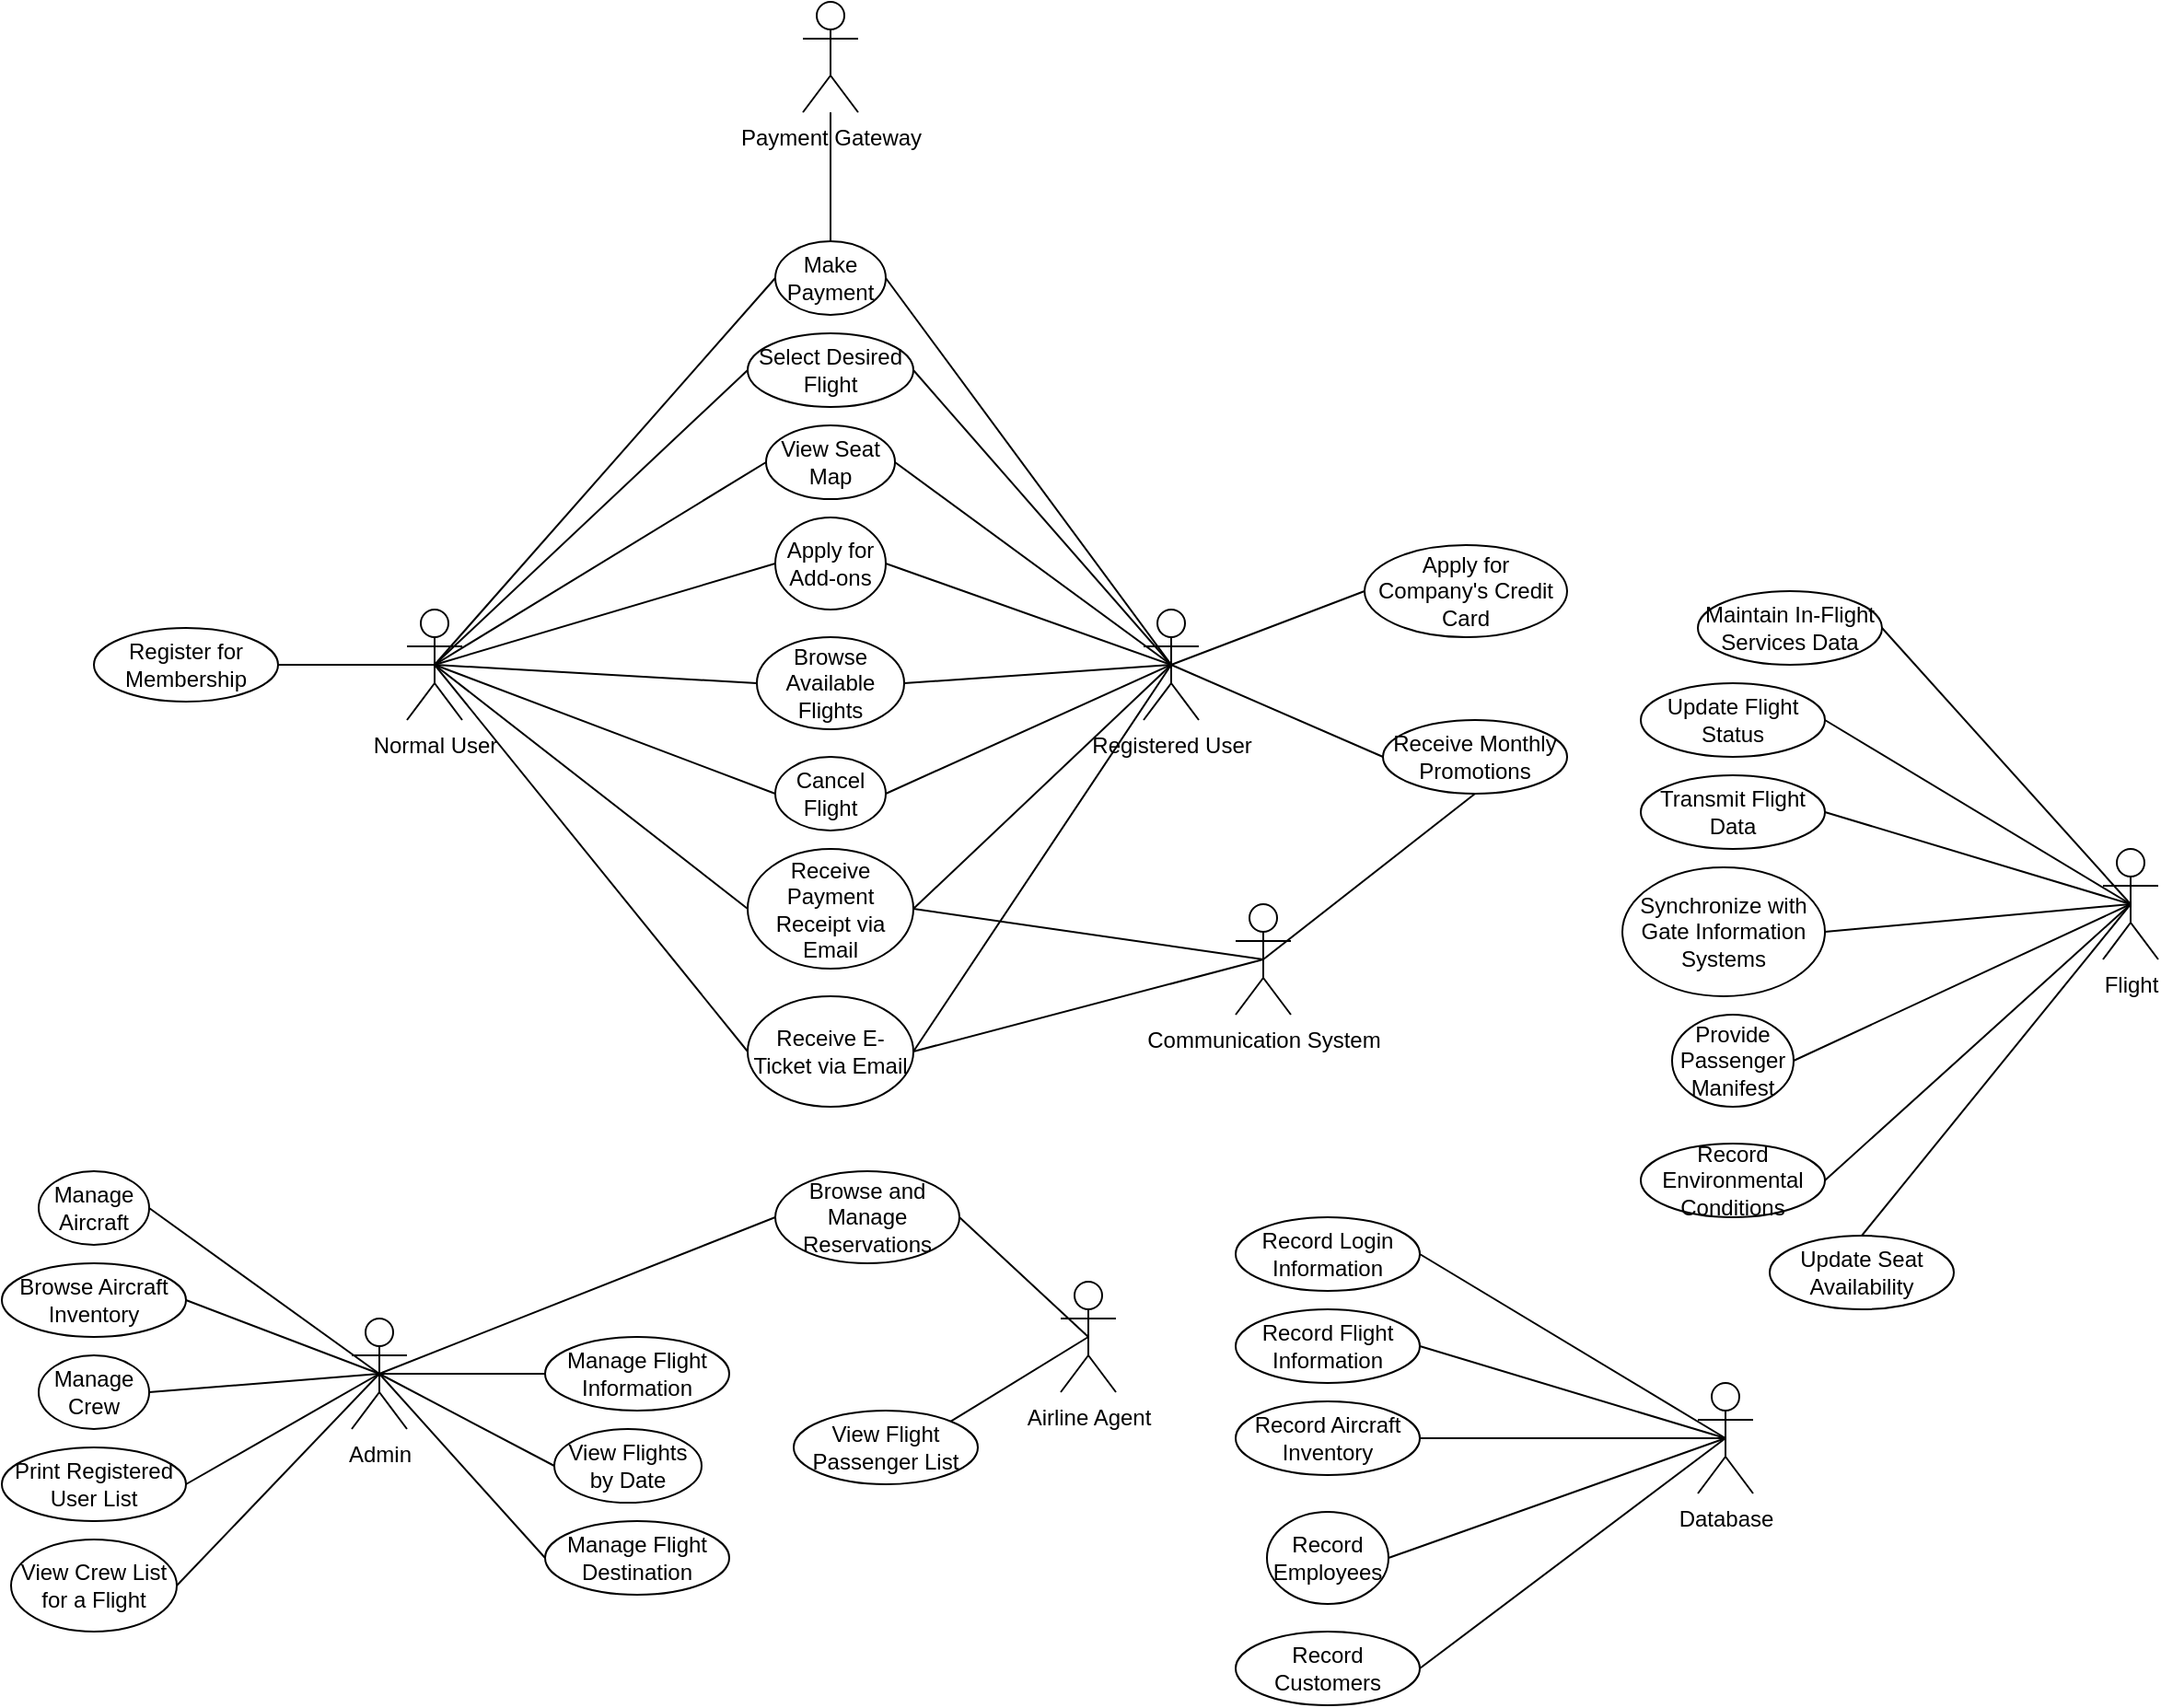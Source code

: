 <mxfile version="22.1.0" type="device">
  <diagram name="Page-1" id="Y_a3e1RW2WTCn04WYOqY">
    <mxGraphModel dx="1256" dy="1640" grid="1" gridSize="10" guides="1" tooltips="1" connect="1" arrows="1" fold="1" page="1" pageScale="1" pageWidth="850" pageHeight="1100" math="0" shadow="0">
      <root>
        <mxCell id="0" />
        <mxCell id="1" parent="0" />
        <mxCell id="APUFKpAU-Lye8vOHfHQG-1" value="Registered User" style="shape=umlActor;verticalLabelPosition=bottom;verticalAlign=top;html=1;outlineConnect=0;" parent="1" vertex="1">
          <mxGeometry x="660" y="180" width="30" height="60" as="geometry" />
        </mxCell>
        <mxCell id="APUFKpAU-Lye8vOHfHQG-5" value="Admin" style="shape=umlActor;verticalLabelPosition=bottom;verticalAlign=top;html=1;outlineConnect=0;" parent="1" vertex="1">
          <mxGeometry x="230" y="565" width="30" height="60" as="geometry" />
        </mxCell>
        <mxCell id="APUFKpAU-Lye8vOHfHQG-69" style="edgeStyle=orthogonalEdgeStyle;rounded=0;orthogonalLoop=1;jettySize=auto;html=1;entryX=0.5;entryY=0;entryDx=0;entryDy=0;endArrow=none;endFill=0;" parent="1" source="APUFKpAU-Lye8vOHfHQG-7" target="APUFKpAU-Lye8vOHfHQG-20" edge="1">
          <mxGeometry relative="1" as="geometry" />
        </mxCell>
        <mxCell id="APUFKpAU-Lye8vOHfHQG-7" value="Payment Gateway" style="shape=umlActor;verticalLabelPosition=bottom;verticalAlign=top;html=1;outlineConnect=0;" parent="1" vertex="1">
          <mxGeometry x="475" y="-150" width="30" height="60" as="geometry" />
        </mxCell>
        <mxCell id="APUFKpAU-Lye8vOHfHQG-9" value="Normal User" style="shape=umlActor;verticalLabelPosition=bottom;verticalAlign=top;html=1;outlineConnect=0;" parent="1" vertex="1">
          <mxGeometry x="260" y="180" width="30" height="60" as="geometry" />
        </mxCell>
        <mxCell id="APUFKpAU-Lye8vOHfHQG-10" value="Airline Agent" style="shape=umlActor;verticalLabelPosition=bottom;verticalAlign=top;html=1;outlineConnect=0;" parent="1" vertex="1">
          <mxGeometry x="615" y="545" width="30" height="60" as="geometry" />
        </mxCell>
        <mxCell id="APUFKpAU-Lye8vOHfHQG-11" value="Communication System" style="shape=umlActor;verticalLabelPosition=bottom;verticalAlign=top;html=1;outlineConnect=0;" parent="1" vertex="1">
          <mxGeometry x="710" y="340" width="30" height="60" as="geometry" />
        </mxCell>
        <mxCell id="APUFKpAU-Lye8vOHfHQG-13" value="Database" style="shape=umlActor;verticalLabelPosition=bottom;verticalAlign=top;html=1;outlineConnect=0;" parent="1" vertex="1">
          <mxGeometry x="961" y="600" width="30" height="60" as="geometry" />
        </mxCell>
        <mxCell id="APUFKpAU-Lye8vOHfHQG-15" value="Browse Available Flights" style="ellipse;whiteSpace=wrap;html=1;" parent="1" vertex="1">
          <mxGeometry x="450" y="195" width="80" height="50" as="geometry" />
        </mxCell>
        <mxCell id="APUFKpAU-Lye8vOHfHQG-16" value="Select Desired Flight" style="ellipse;whiteSpace=wrap;html=1;" parent="1" vertex="1">
          <mxGeometry x="445" y="30" width="90" height="40" as="geometry" />
        </mxCell>
        <mxCell id="APUFKpAU-Lye8vOHfHQG-17" value="View Seat Map" style="ellipse;whiteSpace=wrap;html=1;" parent="1" vertex="1">
          <mxGeometry x="455" y="80" width="70" height="40" as="geometry" />
        </mxCell>
        <mxCell id="APUFKpAU-Lye8vOHfHQG-20" value="Make Payment" style="ellipse;whiteSpace=wrap;html=1;" parent="1" vertex="1">
          <mxGeometry x="460" y="-20" width="60" height="40" as="geometry" />
        </mxCell>
        <mxCell id="APUFKpAU-Lye8vOHfHQG-21" value="Receive Payment Receipt via Email" style="ellipse;whiteSpace=wrap;html=1;" parent="1" vertex="1">
          <mxGeometry x="445" y="310" width="90" height="65" as="geometry" />
        </mxCell>
        <mxCell id="APUFKpAU-Lye8vOHfHQG-22" value="Receive E-Ticket via Email" style="ellipse;whiteSpace=wrap;html=1;" parent="1" vertex="1">
          <mxGeometry x="445" y="390" width="90" height="60" as="geometry" />
        </mxCell>
        <mxCell id="APUFKpAU-Lye8vOHfHQG-23" value="Cancel Flight" style="ellipse;whiteSpace=wrap;html=1;" parent="1" vertex="1">
          <mxGeometry x="460" y="260" width="60" height="40" as="geometry" />
        </mxCell>
        <mxCell id="APUFKpAU-Lye8vOHfHQG-24" value="Apply for Company&#39;s Credit Card" style="ellipse;whiteSpace=wrap;html=1;fontStyle=0" parent="1" vertex="1">
          <mxGeometry x="780" y="145" width="110" height="50" as="geometry" />
        </mxCell>
        <mxCell id="APUFKpAU-Lye8vOHfHQG-25" value="Receive Monthly Promotions" style="ellipse;whiteSpace=wrap;html=1;fontStyle=0" parent="1" vertex="1">
          <mxGeometry x="790" y="240" width="100" height="40" as="geometry" />
        </mxCell>
        <mxCell id="APUFKpAU-Lye8vOHfHQG-26" value="Register for Membership" style="ellipse;whiteSpace=wrap;html=1;fontStyle=0" parent="1" vertex="1">
          <mxGeometry x="90" y="190" width="100" height="40" as="geometry" />
        </mxCell>
        <mxCell id="APUFKpAU-Lye8vOHfHQG-73" value="View Flights by Date" style="ellipse;whiteSpace=wrap;html=1;fontStyle=0" parent="1" vertex="1">
          <mxGeometry x="340" y="625" width="80" height="40" as="geometry" />
        </mxCell>
        <mxCell id="APUFKpAU-Lye8vOHfHQG-74" value="View Crew List for a Flight" style="ellipse;whiteSpace=wrap;html=1;fontStyle=0" parent="1" vertex="1">
          <mxGeometry x="45" y="685" width="90" height="50" as="geometry" />
        </mxCell>
        <mxCell id="APUFKpAU-Lye8vOHfHQG-75" value="Manage Flight Information" style="ellipse;whiteSpace=wrap;html=1;fontStyle=0" parent="1" vertex="1">
          <mxGeometry x="335" y="575" width="100" height="40" as="geometry" />
        </mxCell>
        <mxCell id="APUFKpAU-Lye8vOHfHQG-76" value="Browse Aircraft Inventory" style="ellipse;whiteSpace=wrap;html=1;fontStyle=0" parent="1" vertex="1">
          <mxGeometry x="40" y="535" width="100" height="40" as="geometry" />
        </mxCell>
        <mxCell id="APUFKpAU-Lye8vOHfHQG-77" value="Manage Crew" style="ellipse;whiteSpace=wrap;html=1;fontStyle=0" parent="1" vertex="1">
          <mxGeometry x="60" y="585" width="60" height="40" as="geometry" />
        </mxCell>
        <mxCell id="APUFKpAU-Lye8vOHfHQG-78" value="Manage Aircraft" style="ellipse;whiteSpace=wrap;html=1;fontStyle=0" parent="1" vertex="1">
          <mxGeometry x="60" y="485" width="60" height="40" as="geometry" />
        </mxCell>
        <mxCell id="APUFKpAU-Lye8vOHfHQG-79" value="Print Registered User List" style="ellipse;whiteSpace=wrap;html=1;fontStyle=0" parent="1" vertex="1">
          <mxGeometry x="40" y="635" width="100" height="40" as="geometry" />
        </mxCell>
        <mxCell id="APUFKpAU-Lye8vOHfHQG-81" value="Manage Flight Destination" style="ellipse;whiteSpace=wrap;html=1;fontStyle=0" parent="1" vertex="1">
          <mxGeometry x="335" y="675" width="100" height="40" as="geometry" />
        </mxCell>
        <mxCell id="APUFKpAU-Lye8vOHfHQG-92" value="View Flight Passenger List" style="ellipse;whiteSpace=wrap;html=1;fontStyle=0" parent="1" vertex="1">
          <mxGeometry x="470" y="615" width="100" height="40" as="geometry" />
        </mxCell>
        <mxCell id="APUFKpAU-Lye8vOHfHQG-93" value="Browse and Manage Reservations" style="ellipse;whiteSpace=wrap;html=1;fontStyle=0" parent="1" vertex="1">
          <mxGeometry x="460" y="485" width="100" height="50" as="geometry" />
        </mxCell>
        <mxCell id="APUFKpAU-Lye8vOHfHQG-106" value="Record Flight Information" style="ellipse;whiteSpace=wrap;html=1;fontStyle=0" parent="1" vertex="1">
          <mxGeometry x="710" y="560" width="100" height="40" as="geometry" />
        </mxCell>
        <mxCell id="APUFKpAU-Lye8vOHfHQG-107" value="Record Aircraft Inventory" style="ellipse;whiteSpace=wrap;html=1;fontStyle=0" parent="1" vertex="1">
          <mxGeometry x="710" y="610" width="100" height="40" as="geometry" />
        </mxCell>
        <mxCell id="APUFKpAU-Lye8vOHfHQG-108" value="Record Employees" style="ellipse;whiteSpace=wrap;html=1;fontStyle=0" parent="1" vertex="1">
          <mxGeometry x="727" y="670" width="66" height="50" as="geometry" />
        </mxCell>
        <mxCell id="APUFKpAU-Lye8vOHfHQG-109" value="Record Customers" style="ellipse;whiteSpace=wrap;html=1;fontStyle=0" parent="1" vertex="1">
          <mxGeometry x="710" y="735" width="100" height="40" as="geometry" />
        </mxCell>
        <mxCell id="3K-pzqZ8ljhGqKcy_Ll0-1" value="Record Login Information" style="ellipse;whiteSpace=wrap;html=1;fontStyle=0" vertex="1" parent="1">
          <mxGeometry x="710" y="510" width="100" height="40" as="geometry" />
        </mxCell>
        <mxCell id="APUFKpAU-Lye8vOHfHQG-59" value="Apply for Add-ons" style="ellipse;whiteSpace=wrap;html=1;" parent="1" vertex="1">
          <mxGeometry x="460" y="130" width="60" height="50" as="geometry" />
        </mxCell>
        <mxCell id="3K-pzqZ8ljhGqKcy_Ll0-6" value="" style="endArrow=none;html=1;rounded=0;exitX=0.5;exitY=0.5;exitDx=0;exitDy=0;exitPerimeter=0;entryX=0;entryY=0.5;entryDx=0;entryDy=0;" edge="1" parent="1" source="APUFKpAU-Lye8vOHfHQG-9" target="APUFKpAU-Lye8vOHfHQG-20">
          <mxGeometry width="50" height="50" relative="1" as="geometry">
            <mxPoint x="345" y="30" as="sourcePoint" />
            <mxPoint x="395" y="-20" as="targetPoint" />
          </mxGeometry>
        </mxCell>
        <mxCell id="3K-pzqZ8ljhGqKcy_Ll0-7" value="" style="endArrow=none;html=1;rounded=0;exitX=0.5;exitY=0.5;exitDx=0;exitDy=0;exitPerimeter=0;entryX=0;entryY=0.5;entryDx=0;entryDy=0;" edge="1" parent="1" source="APUFKpAU-Lye8vOHfHQG-9" target="APUFKpAU-Lye8vOHfHQG-16">
          <mxGeometry width="50" height="50" relative="1" as="geometry">
            <mxPoint x="353" y="210" as="sourcePoint" />
            <mxPoint x="498" y="179" as="targetPoint" />
          </mxGeometry>
        </mxCell>
        <mxCell id="3K-pzqZ8ljhGqKcy_Ll0-8" value="" style="endArrow=none;html=1;rounded=0;entryX=0;entryY=0.5;entryDx=0;entryDy=0;exitX=0.5;exitY=0.5;exitDx=0;exitDy=0;exitPerimeter=0;" edge="1" parent="1" source="APUFKpAU-Lye8vOHfHQG-9" target="APUFKpAU-Lye8vOHfHQG-17">
          <mxGeometry width="50" height="50" relative="1" as="geometry">
            <mxPoint x="320" y="211" as="sourcePoint" />
            <mxPoint x="480" y="180" as="targetPoint" />
          </mxGeometry>
        </mxCell>
        <mxCell id="3K-pzqZ8ljhGqKcy_Ll0-9" value="" style="endArrow=none;html=1;rounded=0;entryX=0;entryY=0.5;entryDx=0;entryDy=0;exitX=0.5;exitY=0.5;exitDx=0;exitDy=0;exitPerimeter=0;" edge="1" parent="1" source="APUFKpAU-Lye8vOHfHQG-9" target="APUFKpAU-Lye8vOHfHQG-59">
          <mxGeometry width="50" height="50" relative="1" as="geometry">
            <mxPoint x="320" y="210" as="sourcePoint" />
            <mxPoint x="475" y="189" as="targetPoint" />
          </mxGeometry>
        </mxCell>
        <mxCell id="3K-pzqZ8ljhGqKcy_Ll0-10" value="" style="endArrow=none;html=1;rounded=0;exitX=0.5;exitY=0.5;exitDx=0;exitDy=0;exitPerimeter=0;entryX=0;entryY=0.5;entryDx=0;entryDy=0;" edge="1" parent="1" source="APUFKpAU-Lye8vOHfHQG-9" target="APUFKpAU-Lye8vOHfHQG-15">
          <mxGeometry width="50" height="50" relative="1" as="geometry">
            <mxPoint x="340" y="220" as="sourcePoint" />
            <mxPoint x="485" y="189" as="targetPoint" />
          </mxGeometry>
        </mxCell>
        <mxCell id="3K-pzqZ8ljhGqKcy_Ll0-11" value="" style="endArrow=none;html=1;rounded=0;exitX=0.5;exitY=0.5;exitDx=0;exitDy=0;exitPerimeter=0;entryX=0;entryY=0.5;entryDx=0;entryDy=0;" edge="1" parent="1" source="APUFKpAU-Lye8vOHfHQG-9" target="APUFKpAU-Lye8vOHfHQG-21">
          <mxGeometry width="50" height="50" relative="1" as="geometry">
            <mxPoint x="280" y="321" as="sourcePoint" />
            <mxPoint x="425" y="290" as="targetPoint" />
          </mxGeometry>
        </mxCell>
        <mxCell id="3K-pzqZ8ljhGqKcy_Ll0-12" value="" style="endArrow=none;html=1;rounded=0;exitX=0;exitY=0.5;exitDx=0;exitDy=0;entryX=0.5;entryY=0.5;entryDx=0;entryDy=0;entryPerimeter=0;" edge="1" parent="1" source="APUFKpAU-Lye8vOHfHQG-22" target="APUFKpAU-Lye8vOHfHQG-9">
          <mxGeometry width="50" height="50" relative="1" as="geometry">
            <mxPoint x="290" y="360" as="sourcePoint" />
            <mxPoint x="435" y="329" as="targetPoint" />
          </mxGeometry>
        </mxCell>
        <mxCell id="3K-pzqZ8ljhGqKcy_Ll0-13" value="" style="endArrow=none;html=1;rounded=0;exitX=0.5;exitY=0.5;exitDx=0;exitDy=0;exitPerimeter=0;entryX=0;entryY=0.5;entryDx=0;entryDy=0;" edge="1" parent="1" source="APUFKpAU-Lye8vOHfHQG-9" target="APUFKpAU-Lye8vOHfHQG-23">
          <mxGeometry width="50" height="50" relative="1" as="geometry">
            <mxPoint x="290" y="331" as="sourcePoint" />
            <mxPoint x="435" y="300" as="targetPoint" />
          </mxGeometry>
        </mxCell>
        <mxCell id="3K-pzqZ8ljhGqKcy_Ll0-15" value="" style="endArrow=none;html=1;rounded=0;exitX=1;exitY=0.5;exitDx=0;exitDy=0;entryX=0.5;entryY=0.5;entryDx=0;entryDy=0;entryPerimeter=0;" edge="1" parent="1" source="APUFKpAU-Lye8vOHfHQG-26" target="APUFKpAU-Lye8vOHfHQG-9">
          <mxGeometry width="50" height="50" relative="1" as="geometry">
            <mxPoint x="100" y="341" as="sourcePoint" />
            <mxPoint x="245" y="310" as="targetPoint" />
          </mxGeometry>
        </mxCell>
        <mxCell id="3K-pzqZ8ljhGqKcy_Ll0-16" value="" style="endArrow=none;html=1;rounded=0;exitX=1;exitY=0.5;exitDx=0;exitDy=0;entryX=0.5;entryY=0.5;entryDx=0;entryDy=0;entryPerimeter=0;" edge="1" parent="1" source="APUFKpAU-Lye8vOHfHQG-20" target="APUFKpAU-Lye8vOHfHQG-1">
          <mxGeometry width="50" height="50" relative="1" as="geometry">
            <mxPoint x="679" y="5.5" as="sourcePoint" />
            <mxPoint x="824" y="-25.5" as="targetPoint" />
          </mxGeometry>
        </mxCell>
        <mxCell id="3K-pzqZ8ljhGqKcy_Ll0-17" value="" style="endArrow=none;html=1;rounded=0;exitX=1;exitY=0.5;exitDx=0;exitDy=0;entryX=0.5;entryY=0.5;entryDx=0;entryDy=0;entryPerimeter=0;" edge="1" parent="1" source="APUFKpAU-Lye8vOHfHQG-16" target="APUFKpAU-Lye8vOHfHQG-1">
          <mxGeometry width="50" height="50" relative="1" as="geometry">
            <mxPoint x="320" y="361" as="sourcePoint" />
            <mxPoint x="465" y="330" as="targetPoint" />
          </mxGeometry>
        </mxCell>
        <mxCell id="3K-pzqZ8ljhGqKcy_Ll0-18" value="" style="endArrow=none;html=1;rounded=0;exitX=1;exitY=0.5;exitDx=0;exitDy=0;entryX=0.5;entryY=0.5;entryDx=0;entryDy=0;entryPerimeter=0;" edge="1" parent="1" source="APUFKpAU-Lye8vOHfHQG-17" target="APUFKpAU-Lye8vOHfHQG-1">
          <mxGeometry width="50" height="50" relative="1" as="geometry">
            <mxPoint x="330" y="371" as="sourcePoint" />
            <mxPoint x="475" y="340" as="targetPoint" />
          </mxGeometry>
        </mxCell>
        <mxCell id="3K-pzqZ8ljhGqKcy_Ll0-19" value="" style="endArrow=none;html=1;rounded=0;exitX=1;exitY=0.5;exitDx=0;exitDy=0;entryX=0.5;entryY=0.5;entryDx=0;entryDy=0;entryPerimeter=0;" edge="1" parent="1" source="APUFKpAU-Lye8vOHfHQG-59" target="APUFKpAU-Lye8vOHfHQG-1">
          <mxGeometry width="50" height="50" relative="1" as="geometry">
            <mxPoint x="340" y="381" as="sourcePoint" />
            <mxPoint x="485" y="350" as="targetPoint" />
          </mxGeometry>
        </mxCell>
        <mxCell id="3K-pzqZ8ljhGqKcy_Ll0-20" value="" style="endArrow=none;html=1;rounded=0;exitX=1;exitY=0.5;exitDx=0;exitDy=0;entryX=0.5;entryY=0.5;entryDx=0;entryDy=0;entryPerimeter=0;" edge="1" parent="1" source="APUFKpAU-Lye8vOHfHQG-15" target="APUFKpAU-Lye8vOHfHQG-1">
          <mxGeometry width="50" height="50" relative="1" as="geometry">
            <mxPoint x="350" y="391" as="sourcePoint" />
            <mxPoint x="495" y="360" as="targetPoint" />
          </mxGeometry>
        </mxCell>
        <mxCell id="3K-pzqZ8ljhGqKcy_Ll0-21" value="" style="endArrow=none;html=1;rounded=0;exitX=1;exitY=0.5;exitDx=0;exitDy=0;entryX=0.5;entryY=0.5;entryDx=0;entryDy=0;entryPerimeter=0;" edge="1" parent="1" source="APUFKpAU-Lye8vOHfHQG-22" target="APUFKpAU-Lye8vOHfHQG-1">
          <mxGeometry width="50" height="50" relative="1" as="geometry">
            <mxPoint x="360" y="401" as="sourcePoint" />
            <mxPoint x="505" y="370" as="targetPoint" />
          </mxGeometry>
        </mxCell>
        <mxCell id="3K-pzqZ8ljhGqKcy_Ll0-22" value="" style="endArrow=none;html=1;rounded=0;exitX=1;exitY=0.5;exitDx=0;exitDy=0;entryX=0.5;entryY=0.5;entryDx=0;entryDy=0;entryPerimeter=0;" edge="1" parent="1" source="APUFKpAU-Lye8vOHfHQG-21" target="APUFKpAU-Lye8vOHfHQG-1">
          <mxGeometry width="50" height="50" relative="1" as="geometry">
            <mxPoint x="370" y="411" as="sourcePoint" />
            <mxPoint x="515" y="380" as="targetPoint" />
          </mxGeometry>
        </mxCell>
        <mxCell id="3K-pzqZ8ljhGqKcy_Ll0-23" value="" style="endArrow=none;html=1;rounded=0;exitX=1;exitY=0.5;exitDx=0;exitDy=0;entryX=0.5;entryY=0.5;entryDx=0;entryDy=0;entryPerimeter=0;" edge="1" parent="1" source="APUFKpAU-Lye8vOHfHQG-23" target="APUFKpAU-Lye8vOHfHQG-1">
          <mxGeometry width="50" height="50" relative="1" as="geometry">
            <mxPoint x="380" y="421" as="sourcePoint" />
            <mxPoint x="525" y="390" as="targetPoint" />
          </mxGeometry>
        </mxCell>
        <mxCell id="3K-pzqZ8ljhGqKcy_Ll0-24" value="" style="endArrow=none;html=1;rounded=0;exitX=0;exitY=0.5;exitDx=0;exitDy=0;entryX=0.5;entryY=0.5;entryDx=0;entryDy=0;entryPerimeter=0;" edge="1" parent="1" source="APUFKpAU-Lye8vOHfHQG-24" target="APUFKpAU-Lye8vOHfHQG-1">
          <mxGeometry width="50" height="50" relative="1" as="geometry">
            <mxPoint x="390" y="431" as="sourcePoint" />
            <mxPoint x="535" y="400" as="targetPoint" />
          </mxGeometry>
        </mxCell>
        <mxCell id="3K-pzqZ8ljhGqKcy_Ll0-25" value="" style="endArrow=none;html=1;rounded=0;exitX=0;exitY=0.5;exitDx=0;exitDy=0;entryX=0.5;entryY=0.5;entryDx=0;entryDy=0;entryPerimeter=0;" edge="1" parent="1" source="APUFKpAU-Lye8vOHfHQG-25" target="APUFKpAU-Lye8vOHfHQG-1">
          <mxGeometry width="50" height="50" relative="1" as="geometry">
            <mxPoint x="400" y="441" as="sourcePoint" />
            <mxPoint x="545" y="410" as="targetPoint" />
          </mxGeometry>
        </mxCell>
        <mxCell id="3K-pzqZ8ljhGqKcy_Ll0-26" value="" style="endArrow=none;html=1;rounded=0;exitX=0.5;exitY=0.5;exitDx=0;exitDy=0;exitPerimeter=0;entryX=1;entryY=0.5;entryDx=0;entryDy=0;" edge="1" parent="1" source="APUFKpAU-Lye8vOHfHQG-11" target="APUFKpAU-Lye8vOHfHQG-21">
          <mxGeometry width="50" height="50" relative="1" as="geometry">
            <mxPoint x="410" y="451" as="sourcePoint" />
            <mxPoint x="555" y="420" as="targetPoint" />
          </mxGeometry>
        </mxCell>
        <mxCell id="3K-pzqZ8ljhGqKcy_Ll0-27" value="" style="endArrow=none;html=1;rounded=0;exitX=0.5;exitY=0.5;exitDx=0;exitDy=0;exitPerimeter=0;entryX=1;entryY=0.5;entryDx=0;entryDy=0;" edge="1" parent="1" source="APUFKpAU-Lye8vOHfHQG-11" target="APUFKpAU-Lye8vOHfHQG-22">
          <mxGeometry width="50" height="50" relative="1" as="geometry">
            <mxPoint x="420" y="461" as="sourcePoint" />
            <mxPoint x="565" y="430" as="targetPoint" />
          </mxGeometry>
        </mxCell>
        <mxCell id="3K-pzqZ8ljhGqKcy_Ll0-29" value="" style="endArrow=none;html=1;rounded=0;exitX=0.5;exitY=1;exitDx=0;exitDy=0;entryX=0.5;entryY=0.5;entryDx=0;entryDy=0;entryPerimeter=0;" edge="1" parent="1" source="APUFKpAU-Lye8vOHfHQG-25" target="APUFKpAU-Lye8vOHfHQG-11">
          <mxGeometry width="50" height="50" relative="1" as="geometry">
            <mxPoint x="845" y="270" as="sourcePoint" />
            <mxPoint x="590" y="440" as="targetPoint" />
          </mxGeometry>
        </mxCell>
        <mxCell id="3K-pzqZ8ljhGqKcy_Ll0-31" value="" style="endArrow=none;html=1;rounded=0;exitX=0.5;exitY=0.5;exitDx=0;exitDy=0;exitPerimeter=0;entryX=0;entryY=0.5;entryDx=0;entryDy=0;" edge="1" parent="1" source="APUFKpAU-Lye8vOHfHQG-5" target="APUFKpAU-Lye8vOHfHQG-81">
          <mxGeometry width="50" height="50" relative="1" as="geometry">
            <mxPoint x="450" y="356" as="sourcePoint" />
            <mxPoint x="595" y="325" as="targetPoint" />
          </mxGeometry>
        </mxCell>
        <mxCell id="3K-pzqZ8ljhGqKcy_Ll0-33" value="" style="endArrow=none;html=1;rounded=0;exitX=0.5;exitY=0.5;exitDx=0;exitDy=0;exitPerimeter=0;entryX=0;entryY=0.5;entryDx=0;entryDy=0;" edge="1" parent="1" source="APUFKpAU-Lye8vOHfHQG-5" target="APUFKpAU-Lye8vOHfHQG-75">
          <mxGeometry width="50" height="50" relative="1" as="geometry">
            <mxPoint x="470" y="376" as="sourcePoint" />
            <mxPoint x="615" y="345" as="targetPoint" />
          </mxGeometry>
        </mxCell>
        <mxCell id="3K-pzqZ8ljhGqKcy_Ll0-34" value="" style="endArrow=none;html=1;rounded=0;exitX=0.5;exitY=0.5;exitDx=0;exitDy=0;exitPerimeter=0;entryX=0;entryY=0.5;entryDx=0;entryDy=0;" edge="1" parent="1" source="APUFKpAU-Lye8vOHfHQG-5" target="APUFKpAU-Lye8vOHfHQG-73">
          <mxGeometry width="50" height="50" relative="1" as="geometry">
            <mxPoint x="480" y="386" as="sourcePoint" />
            <mxPoint x="625" y="355" as="targetPoint" />
          </mxGeometry>
        </mxCell>
        <mxCell id="3K-pzqZ8ljhGqKcy_Ll0-35" value="" style="endArrow=none;html=1;rounded=0;exitX=1;exitY=0.5;exitDx=0;exitDy=0;entryX=0.5;entryY=0.5;entryDx=0;entryDy=0;entryPerimeter=0;" edge="1" parent="1" source="APUFKpAU-Lye8vOHfHQG-78" target="APUFKpAU-Lye8vOHfHQG-5">
          <mxGeometry width="50" height="50" relative="1" as="geometry">
            <mxPoint x="490" y="396" as="sourcePoint" />
            <mxPoint x="635" y="365" as="targetPoint" />
          </mxGeometry>
        </mxCell>
        <mxCell id="3K-pzqZ8ljhGqKcy_Ll0-36" value="" style="endArrow=none;html=1;rounded=0;exitX=1;exitY=0.5;exitDx=0;exitDy=0;entryX=0.5;entryY=0.5;entryDx=0;entryDy=0;entryPerimeter=0;" edge="1" parent="1" source="APUFKpAU-Lye8vOHfHQG-76" target="APUFKpAU-Lye8vOHfHQG-5">
          <mxGeometry width="50" height="50" relative="1" as="geometry">
            <mxPoint x="500" y="406" as="sourcePoint" />
            <mxPoint x="645" y="375" as="targetPoint" />
          </mxGeometry>
        </mxCell>
        <mxCell id="3K-pzqZ8ljhGqKcy_Ll0-37" value="" style="endArrow=none;html=1;rounded=0;exitX=1;exitY=0.5;exitDx=0;exitDy=0;entryX=0.5;entryY=0.5;entryDx=0;entryDy=0;entryPerimeter=0;" edge="1" parent="1" source="APUFKpAU-Lye8vOHfHQG-77" target="APUFKpAU-Lye8vOHfHQG-5">
          <mxGeometry width="50" height="50" relative="1" as="geometry">
            <mxPoint x="510" y="416" as="sourcePoint" />
            <mxPoint x="655" y="385" as="targetPoint" />
          </mxGeometry>
        </mxCell>
        <mxCell id="3K-pzqZ8ljhGqKcy_Ll0-38" value="" style="endArrow=none;html=1;rounded=0;exitX=1;exitY=0.5;exitDx=0;exitDy=0;entryX=0.5;entryY=0.5;entryDx=0;entryDy=0;entryPerimeter=0;" edge="1" parent="1" source="APUFKpAU-Lye8vOHfHQG-79" target="APUFKpAU-Lye8vOHfHQG-5">
          <mxGeometry width="50" height="50" relative="1" as="geometry">
            <mxPoint x="520" y="426" as="sourcePoint" />
            <mxPoint x="665" y="395" as="targetPoint" />
          </mxGeometry>
        </mxCell>
        <mxCell id="3K-pzqZ8ljhGqKcy_Ll0-39" value="" style="endArrow=none;html=1;rounded=0;entryX=1;entryY=0.5;entryDx=0;entryDy=0;exitX=0.5;exitY=0.5;exitDx=0;exitDy=0;exitPerimeter=0;" edge="1" parent="1" source="APUFKpAU-Lye8vOHfHQG-5" target="APUFKpAU-Lye8vOHfHQG-74">
          <mxGeometry width="50" height="50" relative="1" as="geometry">
            <mxPoint x="360" y="505" as="sourcePoint" />
            <mxPoint x="675" y="405" as="targetPoint" />
          </mxGeometry>
        </mxCell>
        <mxCell id="3K-pzqZ8ljhGqKcy_Ll0-40" value="" style="endArrow=none;html=1;rounded=0;exitX=0.5;exitY=0.5;exitDx=0;exitDy=0;exitPerimeter=0;entryX=0;entryY=0.5;entryDx=0;entryDy=0;" edge="1" parent="1" source="APUFKpAU-Lye8vOHfHQG-5" target="APUFKpAU-Lye8vOHfHQG-93">
          <mxGeometry width="50" height="50" relative="1" as="geometry">
            <mxPoint x="540" y="446" as="sourcePoint" />
            <mxPoint x="685" y="415" as="targetPoint" />
          </mxGeometry>
        </mxCell>
        <mxCell id="3K-pzqZ8ljhGqKcy_Ll0-41" value="" style="endArrow=none;html=1;rounded=0;exitX=1;exitY=0;exitDx=0;exitDy=0;entryX=0.5;entryY=0.5;entryDx=0;entryDy=0;entryPerimeter=0;" edge="1" parent="1" source="APUFKpAU-Lye8vOHfHQG-92" target="APUFKpAU-Lye8vOHfHQG-10">
          <mxGeometry width="50" height="50" relative="1" as="geometry">
            <mxPoint x="550" y="456" as="sourcePoint" />
            <mxPoint x="695" y="425" as="targetPoint" />
          </mxGeometry>
        </mxCell>
        <mxCell id="3K-pzqZ8ljhGqKcy_Ll0-42" value="" style="endArrow=none;html=1;rounded=0;exitX=1;exitY=0.5;exitDx=0;exitDy=0;entryX=0.5;entryY=0.5;entryDx=0;entryDy=0;entryPerimeter=0;" edge="1" parent="1" source="APUFKpAU-Lye8vOHfHQG-93" target="APUFKpAU-Lye8vOHfHQG-10">
          <mxGeometry width="50" height="50" relative="1" as="geometry">
            <mxPoint x="560" y="466" as="sourcePoint" />
            <mxPoint x="705" y="435" as="targetPoint" />
          </mxGeometry>
        </mxCell>
        <mxCell id="3K-pzqZ8ljhGqKcy_Ll0-43" value="" style="endArrow=none;html=1;rounded=0;exitX=0.5;exitY=0.5;exitDx=0;exitDy=0;exitPerimeter=0;entryX=1;entryY=0.5;entryDx=0;entryDy=0;" edge="1" parent="1" source="APUFKpAU-Lye8vOHfHQG-13" target="3K-pzqZ8ljhGqKcy_Ll0-1">
          <mxGeometry width="50" height="50" relative="1" as="geometry">
            <mxPoint x="500" y="621" as="sourcePoint" />
            <mxPoint x="645" y="590" as="targetPoint" />
          </mxGeometry>
        </mxCell>
        <mxCell id="3K-pzqZ8ljhGqKcy_Ll0-44" value="" style="endArrow=none;html=1;rounded=0;exitX=0.5;exitY=0.5;exitDx=0;exitDy=0;exitPerimeter=0;entryX=1;entryY=0.5;entryDx=0;entryDy=0;" edge="1" parent="1" source="APUFKpAU-Lye8vOHfHQG-13" target="APUFKpAU-Lye8vOHfHQG-106">
          <mxGeometry width="50" height="50" relative="1" as="geometry">
            <mxPoint x="510" y="631" as="sourcePoint" />
            <mxPoint x="655" y="600" as="targetPoint" />
          </mxGeometry>
        </mxCell>
        <mxCell id="3K-pzqZ8ljhGqKcy_Ll0-45" value="" style="endArrow=none;html=1;rounded=0;exitX=0.5;exitY=0.5;exitDx=0;exitDy=0;exitPerimeter=0;entryX=1;entryY=0.5;entryDx=0;entryDy=0;" edge="1" parent="1" source="APUFKpAU-Lye8vOHfHQG-13" target="APUFKpAU-Lye8vOHfHQG-107">
          <mxGeometry width="50" height="50" relative="1" as="geometry">
            <mxPoint x="520" y="641" as="sourcePoint" />
            <mxPoint x="665" y="610" as="targetPoint" />
          </mxGeometry>
        </mxCell>
        <mxCell id="3K-pzqZ8ljhGqKcy_Ll0-46" value="" style="endArrow=none;html=1;rounded=0;exitX=1;exitY=0.5;exitDx=0;exitDy=0;entryX=0.5;entryY=0.5;entryDx=0;entryDy=0;entryPerimeter=0;" edge="1" parent="1" source="APUFKpAU-Lye8vOHfHQG-108" target="APUFKpAU-Lye8vOHfHQG-13">
          <mxGeometry width="50" height="50" relative="1" as="geometry">
            <mxPoint x="530" y="651" as="sourcePoint" />
            <mxPoint x="675" y="620" as="targetPoint" />
          </mxGeometry>
        </mxCell>
        <mxCell id="3K-pzqZ8ljhGqKcy_Ll0-47" value="" style="endArrow=none;html=1;rounded=0;exitX=1;exitY=0.5;exitDx=0;exitDy=0;entryX=0.5;entryY=0.5;entryDx=0;entryDy=0;entryPerimeter=0;" edge="1" parent="1" source="APUFKpAU-Lye8vOHfHQG-109" target="APUFKpAU-Lye8vOHfHQG-13">
          <mxGeometry width="50" height="50" relative="1" as="geometry">
            <mxPoint x="540" y="661" as="sourcePoint" />
            <mxPoint x="685" y="630" as="targetPoint" />
          </mxGeometry>
        </mxCell>
        <mxCell id="3K-pzqZ8ljhGqKcy_Ll0-48" value="Flight" style="shape=umlActor;verticalLabelPosition=bottom;verticalAlign=top;html=1;outlineConnect=0;" vertex="1" parent="1">
          <mxGeometry x="1181" y="310" width="30" height="60" as="geometry" />
        </mxCell>
        <mxCell id="3K-pzqZ8ljhGqKcy_Ll0-49" value="Transmit Flight Data" style="ellipse;whiteSpace=wrap;html=1;fontStyle=0" vertex="1" parent="1">
          <mxGeometry x="930" y="270" width="100" height="40" as="geometry" />
        </mxCell>
        <mxCell id="3K-pzqZ8ljhGqKcy_Ll0-50" value="Synchronize with Gate Information Systems" style="ellipse;whiteSpace=wrap;html=1;fontStyle=0" vertex="1" parent="1">
          <mxGeometry x="920" y="320" width="110" height="70" as="geometry" />
        </mxCell>
        <mxCell id="3K-pzqZ8ljhGqKcy_Ll0-51" value="Provide Passenger Manifest" style="ellipse;whiteSpace=wrap;html=1;fontStyle=0" vertex="1" parent="1">
          <mxGeometry x="947" y="400" width="66" height="50" as="geometry" />
        </mxCell>
        <mxCell id="3K-pzqZ8ljhGqKcy_Ll0-52" value="Record Environmental Conditions" style="ellipse;whiteSpace=wrap;html=1;fontStyle=0" vertex="1" parent="1">
          <mxGeometry x="930" y="470" width="100" height="40" as="geometry" />
        </mxCell>
        <mxCell id="3K-pzqZ8ljhGqKcy_Ll0-53" value="Update Flight Status" style="ellipse;whiteSpace=wrap;html=1;fontStyle=0" vertex="1" parent="1">
          <mxGeometry x="930" y="220" width="100" height="40" as="geometry" />
        </mxCell>
        <mxCell id="3K-pzqZ8ljhGqKcy_Ll0-54" value="" style="endArrow=none;html=1;rounded=0;exitX=0.5;exitY=0.5;exitDx=0;exitDy=0;exitPerimeter=0;entryX=1;entryY=0.5;entryDx=0;entryDy=0;" edge="1" parent="1" source="3K-pzqZ8ljhGqKcy_Ll0-48" target="3K-pzqZ8ljhGqKcy_Ll0-53">
          <mxGeometry width="50" height="50" relative="1" as="geometry">
            <mxPoint x="720" y="331" as="sourcePoint" />
            <mxPoint x="865" y="300" as="targetPoint" />
          </mxGeometry>
        </mxCell>
        <mxCell id="3K-pzqZ8ljhGqKcy_Ll0-55" value="" style="endArrow=none;html=1;rounded=0;exitX=0.5;exitY=0.5;exitDx=0;exitDy=0;exitPerimeter=0;entryX=1;entryY=0.5;entryDx=0;entryDy=0;" edge="1" parent="1" source="3K-pzqZ8ljhGqKcy_Ll0-48" target="3K-pzqZ8ljhGqKcy_Ll0-49">
          <mxGeometry width="50" height="50" relative="1" as="geometry">
            <mxPoint x="730" y="341" as="sourcePoint" />
            <mxPoint x="875" y="310" as="targetPoint" />
          </mxGeometry>
        </mxCell>
        <mxCell id="3K-pzqZ8ljhGqKcy_Ll0-56" value="" style="endArrow=none;html=1;rounded=0;exitX=0.5;exitY=0.5;exitDx=0;exitDy=0;exitPerimeter=0;entryX=1;entryY=0.5;entryDx=0;entryDy=0;" edge="1" parent="1" source="3K-pzqZ8ljhGqKcy_Ll0-48" target="3K-pzqZ8ljhGqKcy_Ll0-50">
          <mxGeometry width="50" height="50" relative="1" as="geometry">
            <mxPoint x="740" y="351" as="sourcePoint" />
            <mxPoint x="885" y="320" as="targetPoint" />
          </mxGeometry>
        </mxCell>
        <mxCell id="3K-pzqZ8ljhGqKcy_Ll0-57" value="" style="endArrow=none;html=1;rounded=0;exitX=1;exitY=0.5;exitDx=0;exitDy=0;entryX=0.5;entryY=0.5;entryDx=0;entryDy=0;entryPerimeter=0;" edge="1" parent="1" source="3K-pzqZ8ljhGqKcy_Ll0-51" target="3K-pzqZ8ljhGqKcy_Ll0-48">
          <mxGeometry width="50" height="50" relative="1" as="geometry">
            <mxPoint x="750" y="361" as="sourcePoint" />
            <mxPoint x="895" y="330" as="targetPoint" />
          </mxGeometry>
        </mxCell>
        <mxCell id="3K-pzqZ8ljhGqKcy_Ll0-58" value="" style="endArrow=none;html=1;rounded=0;exitX=1;exitY=0.5;exitDx=0;exitDy=0;entryX=0.5;entryY=0.5;entryDx=0;entryDy=0;entryPerimeter=0;" edge="1" parent="1" source="3K-pzqZ8ljhGqKcy_Ll0-52" target="3K-pzqZ8ljhGqKcy_Ll0-48">
          <mxGeometry width="50" height="50" relative="1" as="geometry">
            <mxPoint x="760" y="371" as="sourcePoint" />
            <mxPoint x="905" y="340" as="targetPoint" />
          </mxGeometry>
        </mxCell>
        <mxCell id="3K-pzqZ8ljhGqKcy_Ll0-59" value="Update Seat Availability" style="ellipse;whiteSpace=wrap;html=1;fontStyle=0" vertex="1" parent="1">
          <mxGeometry x="1000" y="520" width="100" height="40" as="geometry" />
        </mxCell>
        <mxCell id="3K-pzqZ8ljhGqKcy_Ll0-60" value="Maintain In-Flight Services Data" style="ellipse;whiteSpace=wrap;html=1;fontStyle=0" vertex="1" parent="1">
          <mxGeometry x="961" y="170" width="100" height="40" as="geometry" />
        </mxCell>
        <mxCell id="3K-pzqZ8ljhGqKcy_Ll0-61" value="" style="endArrow=none;html=1;rounded=0;exitX=1;exitY=0.5;exitDx=0;exitDy=0;entryX=0.5;entryY=0.5;entryDx=0;entryDy=0;entryPerimeter=0;" edge="1" parent="1" source="3K-pzqZ8ljhGqKcy_Ll0-60" target="3K-pzqZ8ljhGqKcy_Ll0-48">
          <mxGeometry width="50" height="50" relative="1" as="geometry">
            <mxPoint x="1040" y="500" as="sourcePoint" />
            <mxPoint x="1100" y="330" as="targetPoint" />
          </mxGeometry>
        </mxCell>
        <mxCell id="3K-pzqZ8ljhGqKcy_Ll0-62" value="" style="endArrow=none;html=1;rounded=0;exitX=0.5;exitY=0;exitDx=0;exitDy=0;entryX=0.5;entryY=0.5;entryDx=0;entryDy=0;entryPerimeter=0;" edge="1" parent="1" source="3K-pzqZ8ljhGqKcy_Ll0-59" target="3K-pzqZ8ljhGqKcy_Ll0-48">
          <mxGeometry width="50" height="50" relative="1" as="geometry">
            <mxPoint x="1050" y="510" as="sourcePoint" />
            <mxPoint x="1216" y="360" as="targetPoint" />
          </mxGeometry>
        </mxCell>
      </root>
    </mxGraphModel>
  </diagram>
</mxfile>
